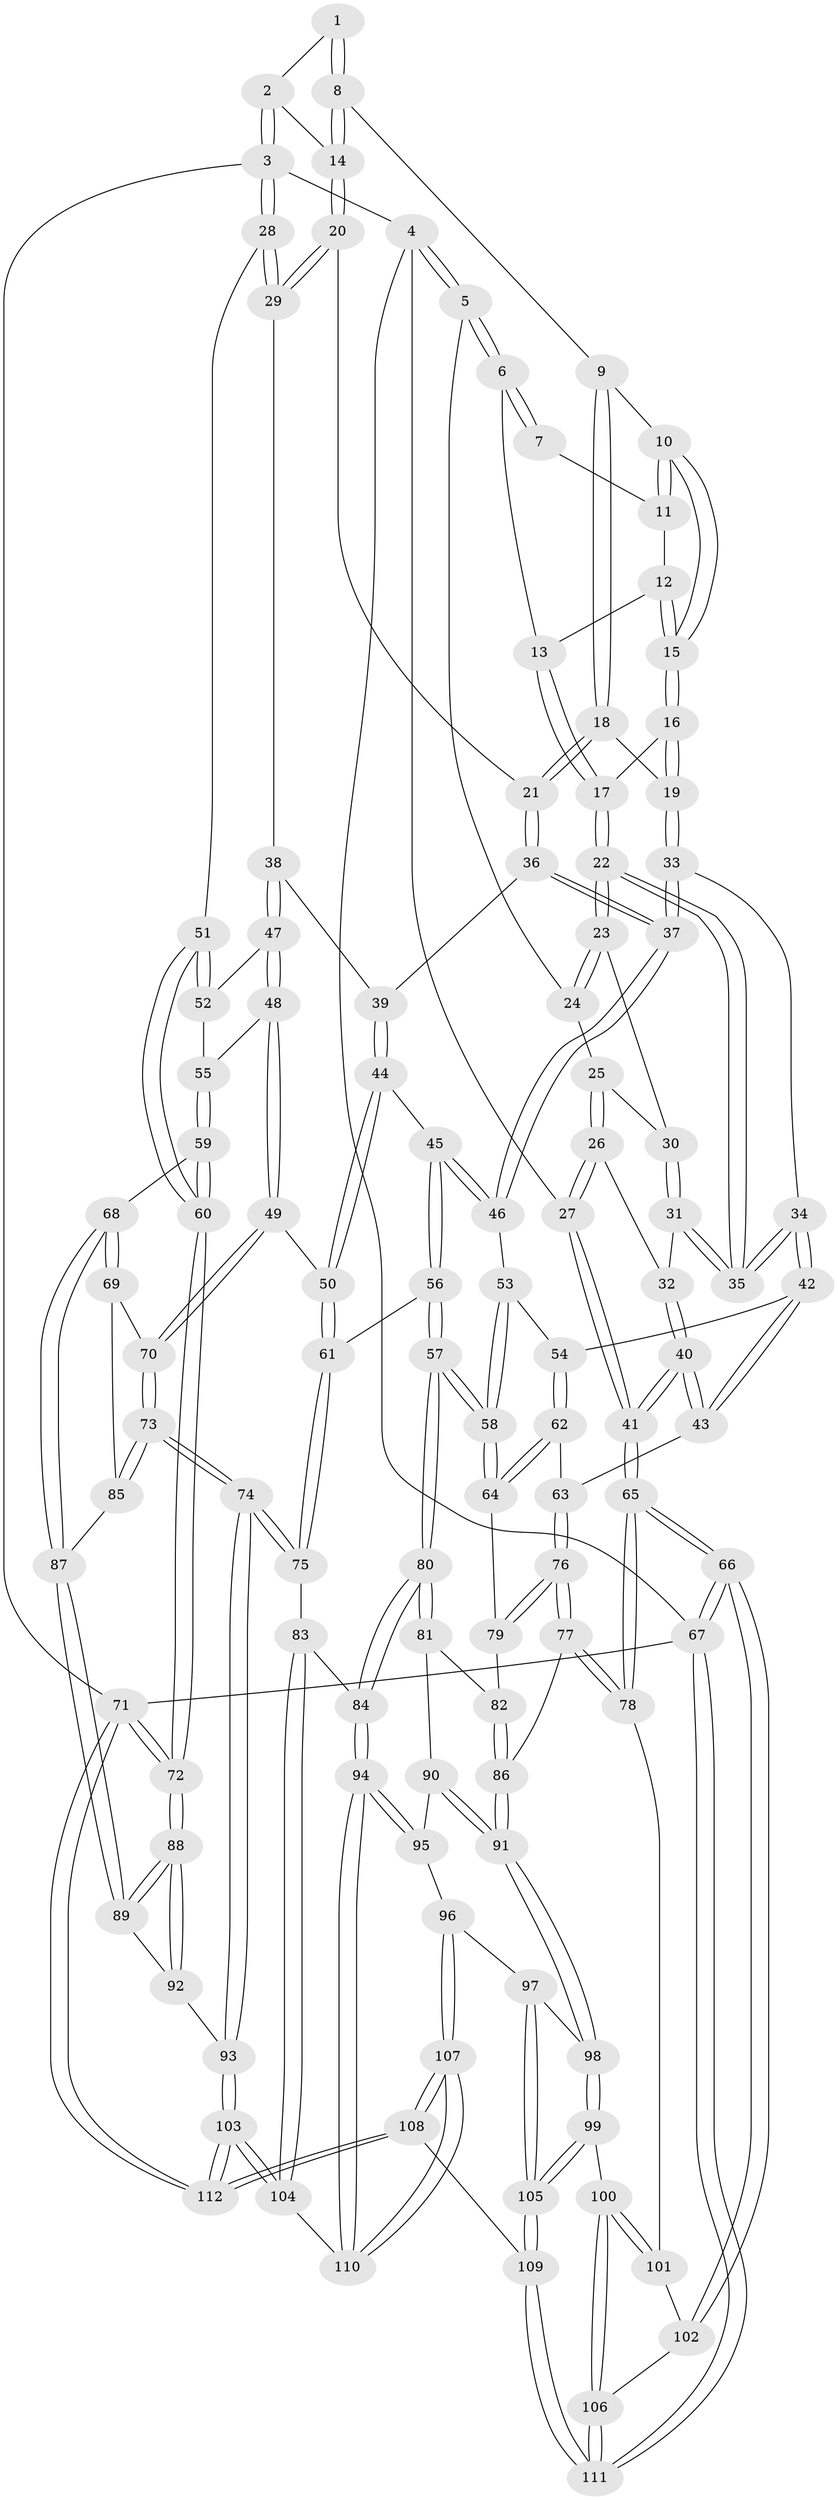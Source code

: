 // coarse degree distribution, {4: 0.4411764705882353, 5: 0.35294117647058826, 3: 0.08823529411764706, 6: 0.11764705882352941}
// Generated by graph-tools (version 1.1) at 2025/52/02/27/25 19:52:35]
// undirected, 112 vertices, 277 edges
graph export_dot {
graph [start="1"]
  node [color=gray90,style=filled];
  1 [pos="+0.5507134376157651+0"];
  2 [pos="+0.8790142846967599+0"];
  3 [pos="+1+0"];
  4 [pos="+0+0"];
  5 [pos="+0+0"];
  6 [pos="+0.012915715445188368+0"];
  7 [pos="+0.45879833868339864+0"];
  8 [pos="+0.6299726784807049+0.08393594005542696"];
  9 [pos="+0.5741739625481334+0.09849125068878145"];
  10 [pos="+0.5242416176423126+0.07204108994907396"];
  11 [pos="+0.4812282589672495+0"];
  12 [pos="+0.3818543660035168+0.09402135902898295"];
  13 [pos="+0.34552309118671176+0.0902900803987134"];
  14 [pos="+0.763833696726424+0.07855600819424997"];
  15 [pos="+0.44641862575151614+0.13746638727746596"];
  16 [pos="+0.4416884194344086+0.18285273680728445"];
  17 [pos="+0.31931411565360507+0.2029477555633315"];
  18 [pos="+0.5703426294265256+0.2137454473169533"];
  19 [pos="+0.46065994356155426+0.21431940403743002"];
  20 [pos="+0.7644663489725994+0.08072958140260945"];
  21 [pos="+0.6165659972074655+0.2717620474583753"];
  22 [pos="+0.2945800357171544+0.22689361449725853"];
  23 [pos="+0.2910614304371455+0.22417024997228321"];
  24 [pos="+0.06736916647105542+0"];
  25 [pos="+0.14431824633407295+0.1975980901367715"];
  26 [pos="+0.11691766966250056+0.24126254345631037"];
  27 [pos="+0+0.340331797294255"];
  28 [pos="+1+0.18381470195501184"];
  29 [pos="+0.8913014935890186+0.26175440526519866"];
  30 [pos="+0.16703994793495286+0.2182363166297326"];
  31 [pos="+0.1828532644776522+0.3275642695547401"];
  32 [pos="+0.155230493255915+0.3320184676527576"];
  33 [pos="+0.42482057319394834+0.35586270696782407"];
  34 [pos="+0.30951516234771503+0.35818250612886954"];
  35 [pos="+0.30232991950905796+0.34898796567277296"];
  36 [pos="+0.6250046237287891+0.3200405896064609"];
  37 [pos="+0.5065620794585823+0.3994935777984673"];
  38 [pos="+0.8387490435799455+0.33803049816628955"];
  39 [pos="+0.7325273478125048+0.3599073222025117"];
  40 [pos="+0+0.46852726627711033"];
  41 [pos="+0+0.4675440954461838"];
  42 [pos="+0.3013287328980213+0.3849308055812144"];
  43 [pos="+0.023089050172751754+0.5358000558682927"];
  44 [pos="+0.6788656724378902+0.5348770194991775"];
  45 [pos="+0.5800986168557941+0.5029294115280553"];
  46 [pos="+0.5105510413063594+0.42899395141116325"];
  47 [pos="+0.8468342183694729+0.3629478562560489"];
  48 [pos="+0.7430722989264479+0.5901597679470545"];
  49 [pos="+0.7244638193405695+0.606983262209866"];
  50 [pos="+0.7161893977218868+0.6062675713164747"];
  51 [pos="+1+0.4806965278450355"];
  52 [pos="+0.8692600518840332+0.4083539036167465"];
  53 [pos="+0.492610338774015+0.4588908900327645"];
  54 [pos="+0.3046657314554035+0.5383691160956869"];
  55 [pos="+0.8988616612024541+0.4987181960008147"];
  56 [pos="+0.5157619692729327+0.6652894607266411"];
  57 [pos="+0.4745012962085652+0.684190062964152"];
  58 [pos="+0.42707118873220346+0.643805843106965"];
  59 [pos="+1+0.6364572570260051"];
  60 [pos="+1+0.6427029910892181"];
  61 [pos="+0.6727934343663089+0.650568062188215"];
  62 [pos="+0.2991268204243205+0.5739504094529527"];
  63 [pos="+0.08676142294917906+0.5790848204360081"];
  64 [pos="+0.33566595141019007+0.6203693515613787"];
  65 [pos="+0+0.8156078604985258"];
  66 [pos="+0+1"];
  67 [pos="+0+1"];
  68 [pos="+1+0.648104845086204"];
  69 [pos="+0.9664036716534911+0.6584791310986422"];
  70 [pos="+0.7885633949446612+0.6493540852565421"];
  71 [pos="+1+1"];
  72 [pos="+1+1"];
  73 [pos="+0.7963273205720041+0.8006098553337231"];
  74 [pos="+0.7630229920133256+0.8567933088408404"];
  75 [pos="+0.6763347316153253+0.7916086018602296"];
  76 [pos="+0.1454346149946758+0.7498610176365448"];
  77 [pos="+0.14341935336833567+0.7906493024485749"];
  78 [pos="+0.13355587951786876+0.798190562709346"];
  79 [pos="+0.3100658370575764+0.6639024466097592"];
  80 [pos="+0.4820208930799855+0.8113055224892568"];
  81 [pos="+0.3397676103697464+0.7944130044258729"];
  82 [pos="+0.2988216649162959+0.7642085031576931"];
  83 [pos="+0.5257358338233065+0.8283447343198276"];
  84 [pos="+0.4845318199088703+0.817655226733304"];
  85 [pos="+0.8492004606271115+0.7752378829679331"];
  86 [pos="+0.21068625018994905+0.8207495795171775"];
  87 [pos="+0.9204406727533714+0.8168431304375209"];
  88 [pos="+0.9811979728399912+0.9218082131389643"];
  89 [pos="+0.920124550824722+0.8213632348761343"];
  90 [pos="+0.31107582051768107+0.8480239484943252"];
  91 [pos="+0.23927288457001758+0.8622422352150717"];
  92 [pos="+0.7764206561691762+0.8808288294035053"];
  93 [pos="+0.7691440693496088+0.8807529326896605"];
  94 [pos="+0.4722928959670698+0.8413142886411829"];
  95 [pos="+0.3477204895230746+0.8739192524671553"];
  96 [pos="+0.3203843172519039+0.9179927051256851"];
  97 [pos="+0.2878071143906744+0.9103065818058608"];
  98 [pos="+0.24152575513199553+0.8742083878908031"];
  99 [pos="+0.22239431025446155+0.9181458760443555"];
  100 [pos="+0.17781690788025992+0.9431762244474714"];
  101 [pos="+0.113804949560878+0.8836060359157355"];
  102 [pos="+0.10285227111627693+0.897967020830888"];
  103 [pos="+0.7175328303194719+1"];
  104 [pos="+0.6712391746788418+1"];
  105 [pos="+0.2640281421182764+1"];
  106 [pos="+0.11265174311431717+1"];
  107 [pos="+0.40344260695553746+1"];
  108 [pos="+0.35678985418986303+1"];
  109 [pos="+0.3074314146442552+1"];
  110 [pos="+0.4490006484284952+0.9506707056963434"];
  111 [pos="+0.08744637102227963+1"];
  112 [pos="+0.7545135439991952+1"];
  1 -- 2;
  1 -- 8;
  1 -- 8;
  2 -- 3;
  2 -- 3;
  2 -- 14;
  3 -- 4;
  3 -- 28;
  3 -- 28;
  3 -- 71;
  4 -- 5;
  4 -- 5;
  4 -- 27;
  4 -- 67;
  5 -- 6;
  5 -- 6;
  5 -- 24;
  6 -- 7;
  6 -- 7;
  6 -- 13;
  7 -- 11;
  8 -- 9;
  8 -- 14;
  8 -- 14;
  9 -- 10;
  9 -- 18;
  9 -- 18;
  10 -- 11;
  10 -- 11;
  10 -- 15;
  10 -- 15;
  11 -- 12;
  12 -- 13;
  12 -- 15;
  12 -- 15;
  13 -- 17;
  13 -- 17;
  14 -- 20;
  14 -- 20;
  15 -- 16;
  15 -- 16;
  16 -- 17;
  16 -- 19;
  16 -- 19;
  17 -- 22;
  17 -- 22;
  18 -- 19;
  18 -- 21;
  18 -- 21;
  19 -- 33;
  19 -- 33;
  20 -- 21;
  20 -- 29;
  20 -- 29;
  21 -- 36;
  21 -- 36;
  22 -- 23;
  22 -- 23;
  22 -- 35;
  22 -- 35;
  23 -- 24;
  23 -- 24;
  23 -- 30;
  24 -- 25;
  25 -- 26;
  25 -- 26;
  25 -- 30;
  26 -- 27;
  26 -- 27;
  26 -- 32;
  27 -- 41;
  27 -- 41;
  28 -- 29;
  28 -- 29;
  28 -- 51;
  29 -- 38;
  30 -- 31;
  30 -- 31;
  31 -- 32;
  31 -- 35;
  31 -- 35;
  32 -- 40;
  32 -- 40;
  33 -- 34;
  33 -- 37;
  33 -- 37;
  34 -- 35;
  34 -- 35;
  34 -- 42;
  34 -- 42;
  36 -- 37;
  36 -- 37;
  36 -- 39;
  37 -- 46;
  37 -- 46;
  38 -- 39;
  38 -- 47;
  38 -- 47;
  39 -- 44;
  39 -- 44;
  40 -- 41;
  40 -- 41;
  40 -- 43;
  40 -- 43;
  41 -- 65;
  41 -- 65;
  42 -- 43;
  42 -- 43;
  42 -- 54;
  43 -- 63;
  44 -- 45;
  44 -- 50;
  44 -- 50;
  45 -- 46;
  45 -- 46;
  45 -- 56;
  45 -- 56;
  46 -- 53;
  47 -- 48;
  47 -- 48;
  47 -- 52;
  48 -- 49;
  48 -- 49;
  48 -- 55;
  49 -- 50;
  49 -- 70;
  49 -- 70;
  50 -- 61;
  50 -- 61;
  51 -- 52;
  51 -- 52;
  51 -- 60;
  51 -- 60;
  52 -- 55;
  53 -- 54;
  53 -- 58;
  53 -- 58;
  54 -- 62;
  54 -- 62;
  55 -- 59;
  55 -- 59;
  56 -- 57;
  56 -- 57;
  56 -- 61;
  57 -- 58;
  57 -- 58;
  57 -- 80;
  57 -- 80;
  58 -- 64;
  58 -- 64;
  59 -- 60;
  59 -- 60;
  59 -- 68;
  60 -- 72;
  60 -- 72;
  61 -- 75;
  61 -- 75;
  62 -- 63;
  62 -- 64;
  62 -- 64;
  63 -- 76;
  63 -- 76;
  64 -- 79;
  65 -- 66;
  65 -- 66;
  65 -- 78;
  65 -- 78;
  66 -- 67;
  66 -- 67;
  66 -- 102;
  66 -- 102;
  67 -- 111;
  67 -- 111;
  67 -- 71;
  68 -- 69;
  68 -- 69;
  68 -- 87;
  68 -- 87;
  69 -- 70;
  69 -- 85;
  70 -- 73;
  70 -- 73;
  71 -- 72;
  71 -- 72;
  71 -- 112;
  71 -- 112;
  72 -- 88;
  72 -- 88;
  73 -- 74;
  73 -- 74;
  73 -- 85;
  73 -- 85;
  74 -- 75;
  74 -- 75;
  74 -- 93;
  74 -- 93;
  75 -- 83;
  76 -- 77;
  76 -- 77;
  76 -- 79;
  76 -- 79;
  77 -- 78;
  77 -- 78;
  77 -- 86;
  78 -- 101;
  79 -- 82;
  80 -- 81;
  80 -- 81;
  80 -- 84;
  80 -- 84;
  81 -- 82;
  81 -- 90;
  82 -- 86;
  82 -- 86;
  83 -- 84;
  83 -- 104;
  83 -- 104;
  84 -- 94;
  84 -- 94;
  85 -- 87;
  86 -- 91;
  86 -- 91;
  87 -- 89;
  87 -- 89;
  88 -- 89;
  88 -- 89;
  88 -- 92;
  88 -- 92;
  89 -- 92;
  90 -- 91;
  90 -- 91;
  90 -- 95;
  91 -- 98;
  91 -- 98;
  92 -- 93;
  93 -- 103;
  93 -- 103;
  94 -- 95;
  94 -- 95;
  94 -- 110;
  94 -- 110;
  95 -- 96;
  96 -- 97;
  96 -- 107;
  96 -- 107;
  97 -- 98;
  97 -- 105;
  97 -- 105;
  98 -- 99;
  98 -- 99;
  99 -- 100;
  99 -- 105;
  99 -- 105;
  100 -- 101;
  100 -- 101;
  100 -- 106;
  100 -- 106;
  101 -- 102;
  102 -- 106;
  103 -- 104;
  103 -- 104;
  103 -- 112;
  103 -- 112;
  104 -- 110;
  105 -- 109;
  105 -- 109;
  106 -- 111;
  106 -- 111;
  107 -- 108;
  107 -- 108;
  107 -- 110;
  107 -- 110;
  108 -- 109;
  108 -- 112;
  108 -- 112;
  109 -- 111;
  109 -- 111;
}
